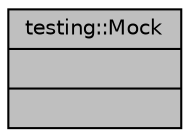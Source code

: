digraph "testing::Mock"
{
  edge [fontname="Helvetica",fontsize="10",labelfontname="Helvetica",labelfontsize="10"];
  node [fontname="Helvetica",fontsize="10",shape=record];
  Node1 [label="{testing::Mock\n||}",height=0.2,width=0.4,color="black", fillcolor="grey75", style="filled", fontcolor="black"];
}
